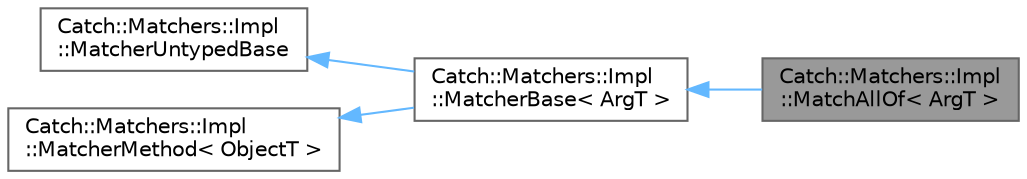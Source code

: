 digraph "Catch::Matchers::Impl::MatchAllOf&lt; ArgT &gt;"
{
 // LATEX_PDF_SIZE
  bgcolor="transparent";
  edge [fontname=Helvetica,fontsize=10,labelfontname=Helvetica,labelfontsize=10];
  node [fontname=Helvetica,fontsize=10,shape=box,height=0.2,width=0.4];
  rankdir="LR";
  Node1 [id="Node000001",label="Catch::Matchers::Impl\l::MatchAllOf\< ArgT \>",height=0.2,width=0.4,color="gray40", fillcolor="grey60", style="filled", fontcolor="black",tooltip=" "];
  Node2 -> Node1 [id="edge4_Node000001_Node000002",dir="back",color="steelblue1",style="solid",tooltip=" "];
  Node2 [id="Node000002",label="Catch::Matchers::Impl\l::MatcherBase\< ArgT \>",height=0.2,width=0.4,color="gray40", fillcolor="white", style="filled",URL="$struct_catch_1_1_matchers_1_1_impl_1_1_matcher_base.html",tooltip=" "];
  Node3 -> Node2 [id="edge5_Node000002_Node000003",dir="back",color="steelblue1",style="solid",tooltip=" "];
  Node3 [id="Node000003",label="Catch::Matchers::Impl\l::MatcherUntypedBase",height=0.2,width=0.4,color="gray40", fillcolor="white", style="filled",URL="$class_catch_1_1_matchers_1_1_impl_1_1_matcher_untyped_base.html",tooltip=" "];
  Node4 -> Node2 [id="edge6_Node000002_Node000004",dir="back",color="steelblue1",style="solid",tooltip=" "];
  Node4 [id="Node000004",label="Catch::Matchers::Impl\l::MatcherMethod\< ObjectT \>",height=0.2,width=0.4,color="gray40", fillcolor="white", style="filled",URL="$struct_catch_1_1_matchers_1_1_impl_1_1_matcher_method.html",tooltip=" "];
}
